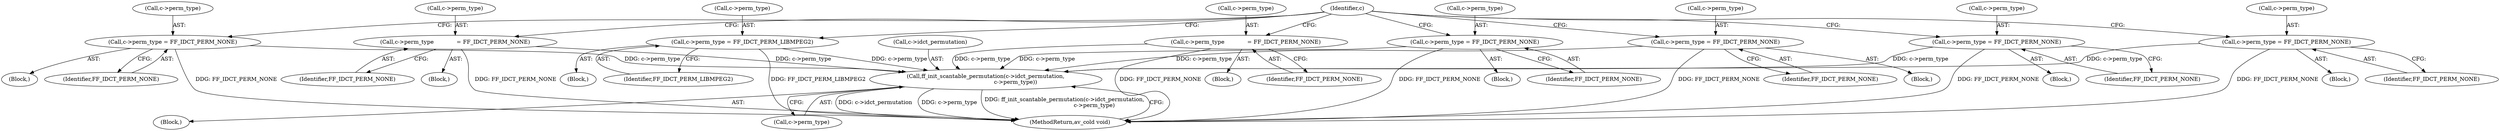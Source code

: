 digraph "0_FFmpeg_b3332a182f8ba33a34542e4a0370f38b914ccf7d@pointer" {
"1000421" [label="(Call,ff_init_scantable_permutation(c->idct_permutation,\n                                  c->perm_type))"];
"1000247" [label="(Call,c->perm_type             = FF_IDCT_PERM_NONE)"];
"1000304" [label="(Call,c->perm_type = FF_IDCT_PERM_LIBMPEG2)"];
"1000165" [label="(Call,c->perm_type = FF_IDCT_PERM_NONE)"];
"1000275" [label="(Call,c->perm_type             = FF_IDCT_PERM_NONE)"];
"1000137" [label="(Call,c->perm_type = FF_IDCT_PERM_NONE)"];
"1000354" [label="(Call,c->perm_type = FF_IDCT_PERM_NONE)"];
"1000332" [label="(Call,c->perm_type = FF_IDCT_PERM_NONE)"];
"1000193" [label="(Call,c->perm_type = FF_IDCT_PERM_NONE)"];
"1000361" [label="(Identifier,c)"];
"1000288" [label="(Block,)"];
"1000338" [label="(Block,)"];
"1000177" [label="(Block,)"];
"1000336" [label="(Identifier,FF_IDCT_PERM_NONE)"];
"1000194" [label="(Call,c->perm_type)"];
"1000275" [label="(Call,c->perm_type             = FF_IDCT_PERM_NONE)"];
"1000137" [label="(Call,c->perm_type = FF_IDCT_PERM_NONE)"];
"1000279" [label="(Identifier,FF_IDCT_PERM_NONE)"];
"1000141" [label="(Identifier,FF_IDCT_PERM_NONE)"];
"1000166" [label="(Call,c->perm_type)"];
"1000247" [label="(Call,c->perm_type             = FF_IDCT_PERM_NONE)"];
"1000212" [label="(Block,)"];
"1000354" [label="(Call,c->perm_type = FF_IDCT_PERM_NONE)"];
"1000333" [label="(Call,c->perm_type)"];
"1000251" [label="(Identifier,FF_IDCT_PERM_NONE)"];
"1000138" [label="(Call,c->perm_type)"];
"1000197" [label="(Identifier,FF_IDCT_PERM_NONE)"];
"1000248" [label="(Call,c->perm_type)"];
"1000259" [label="(Block,)"];
"1000428" [label="(MethodReturn,av_cold void)"];
"1000106" [label="(Block,)"];
"1000121" [label="(Block,)"];
"1000358" [label="(Identifier,FF_IDCT_PERM_NONE)"];
"1000332" [label="(Call,c->perm_type = FF_IDCT_PERM_NONE)"];
"1000425" [label="(Call,c->perm_type)"];
"1000149" [label="(Block,)"];
"1000276" [label="(Call,c->perm_type)"];
"1000304" [label="(Call,c->perm_type = FF_IDCT_PERM_LIBMPEG2)"];
"1000421" [label="(Call,ff_init_scantable_permutation(c->idct_permutation,\n                                  c->perm_type))"];
"1000422" [label="(Call,c->idct_permutation)"];
"1000308" [label="(Identifier,FF_IDCT_PERM_LIBMPEG2)"];
"1000305" [label="(Call,c->perm_type)"];
"1000355" [label="(Call,c->perm_type)"];
"1000193" [label="(Call,c->perm_type = FF_IDCT_PERM_NONE)"];
"1000316" [label="(Block,)"];
"1000169" [label="(Identifier,FF_IDCT_PERM_NONE)"];
"1000165" [label="(Call,c->perm_type = FF_IDCT_PERM_NONE)"];
"1000421" -> "1000106"  [label="AST: "];
"1000421" -> "1000425"  [label="CFG: "];
"1000422" -> "1000421"  [label="AST: "];
"1000425" -> "1000421"  [label="AST: "];
"1000428" -> "1000421"  [label="CFG: "];
"1000421" -> "1000428"  [label="DDG: c->idct_permutation"];
"1000421" -> "1000428"  [label="DDG: c->perm_type"];
"1000421" -> "1000428"  [label="DDG: ff_init_scantable_permutation(c->idct_permutation,\n                                  c->perm_type)"];
"1000247" -> "1000421"  [label="DDG: c->perm_type"];
"1000304" -> "1000421"  [label="DDG: c->perm_type"];
"1000165" -> "1000421"  [label="DDG: c->perm_type"];
"1000275" -> "1000421"  [label="DDG: c->perm_type"];
"1000137" -> "1000421"  [label="DDG: c->perm_type"];
"1000354" -> "1000421"  [label="DDG: c->perm_type"];
"1000332" -> "1000421"  [label="DDG: c->perm_type"];
"1000193" -> "1000421"  [label="DDG: c->perm_type"];
"1000247" -> "1000212"  [label="AST: "];
"1000247" -> "1000251"  [label="CFG: "];
"1000248" -> "1000247"  [label="AST: "];
"1000251" -> "1000247"  [label="AST: "];
"1000361" -> "1000247"  [label="CFG: "];
"1000247" -> "1000428"  [label="DDG: FF_IDCT_PERM_NONE"];
"1000304" -> "1000288"  [label="AST: "];
"1000304" -> "1000308"  [label="CFG: "];
"1000305" -> "1000304"  [label="AST: "];
"1000308" -> "1000304"  [label="AST: "];
"1000361" -> "1000304"  [label="CFG: "];
"1000304" -> "1000428"  [label="DDG: FF_IDCT_PERM_LIBMPEG2"];
"1000165" -> "1000149"  [label="AST: "];
"1000165" -> "1000169"  [label="CFG: "];
"1000166" -> "1000165"  [label="AST: "];
"1000169" -> "1000165"  [label="AST: "];
"1000361" -> "1000165"  [label="CFG: "];
"1000165" -> "1000428"  [label="DDG: FF_IDCT_PERM_NONE"];
"1000275" -> "1000259"  [label="AST: "];
"1000275" -> "1000279"  [label="CFG: "];
"1000276" -> "1000275"  [label="AST: "];
"1000279" -> "1000275"  [label="AST: "];
"1000361" -> "1000275"  [label="CFG: "];
"1000275" -> "1000428"  [label="DDG: FF_IDCT_PERM_NONE"];
"1000137" -> "1000121"  [label="AST: "];
"1000137" -> "1000141"  [label="CFG: "];
"1000138" -> "1000137"  [label="AST: "];
"1000141" -> "1000137"  [label="AST: "];
"1000361" -> "1000137"  [label="CFG: "];
"1000137" -> "1000428"  [label="DDG: FF_IDCT_PERM_NONE"];
"1000354" -> "1000338"  [label="AST: "];
"1000354" -> "1000358"  [label="CFG: "];
"1000355" -> "1000354"  [label="AST: "];
"1000358" -> "1000354"  [label="AST: "];
"1000361" -> "1000354"  [label="CFG: "];
"1000354" -> "1000428"  [label="DDG: FF_IDCT_PERM_NONE"];
"1000332" -> "1000316"  [label="AST: "];
"1000332" -> "1000336"  [label="CFG: "];
"1000333" -> "1000332"  [label="AST: "];
"1000336" -> "1000332"  [label="AST: "];
"1000361" -> "1000332"  [label="CFG: "];
"1000332" -> "1000428"  [label="DDG: FF_IDCT_PERM_NONE"];
"1000193" -> "1000177"  [label="AST: "];
"1000193" -> "1000197"  [label="CFG: "];
"1000194" -> "1000193"  [label="AST: "];
"1000197" -> "1000193"  [label="AST: "];
"1000361" -> "1000193"  [label="CFG: "];
"1000193" -> "1000428"  [label="DDG: FF_IDCT_PERM_NONE"];
}
